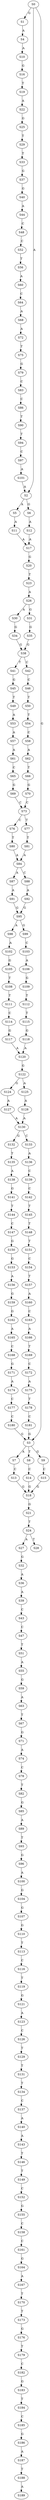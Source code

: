 strict digraph  {
	S0 -> S1 [ label = G ];
	S0 -> S2 [ label = A ];
	S0 -> S3 [ label = G ];
	S1 -> S4 [ label = A ];
	S2 -> S5 [ label = A ];
	S2 -> S6 [ label = G ];
	S3 -> S7 [ label = A ];
	S3 -> S8 [ label = T ];
	S3 -> S9 [ label = G ];
	S4 -> S10 [ label = A ];
	S5 -> S11 [ label = A ];
	S6 -> S12 [ label = A ];
	S7 -> S13 [ label = C ];
	S8 -> S14 [ label = C ];
	S9 -> S15 [ label = C ];
	S10 -> S16 [ label = G ];
	S11 -> S17 [ label = A ];
	S12 -> S17 [ label = A ];
	S13 -> S18 [ label = G ];
	S14 -> S18 [ label = G ];
	S15 -> S18 [ label = G ];
	S16 -> S19 [ label = T ];
	S17 -> S20 [ label = G ];
	S18 -> S21 [ label = G ];
	S19 -> S22 [ label = A ];
	S20 -> S23 [ label = T ];
	S21 -> S24 [ label = T ];
	S22 -> S25 [ label = G ];
	S23 -> S26 [ label = A ];
	S24 -> S27 [ label = A ];
	S24 -> S28 [ label = T ];
	S25 -> S29 [ label = T ];
	S26 -> S30 [ label = A ];
	S26 -> S31 [ label = G ];
	S27 -> S32 [ label = G ];
	S29 -> S33 [ label = T ];
	S30 -> S34 [ label = G ];
	S31 -> S35 [ label = G ];
	S32 -> S36 [ label = A ];
	S33 -> S37 [ label = G ];
	S34 -> S38 [ label = G ];
	S35 -> S38 [ label = G ];
	S36 -> S39 [ label = A ];
	S37 -> S40 [ label = G ];
	S38 -> S41 [ label = T ];
	S38 -> S42 [ label = C ];
	S39 -> S43 [ label = C ];
	S40 -> S44 [ label = A ];
	S41 -> S45 [ label = G ];
	S42 -> S46 [ label = C ];
	S43 -> S47 [ label = C ];
	S44 -> S48 [ label = C ];
	S45 -> S49 [ label = T ];
	S46 -> S50 [ label = T ];
	S47 -> S51 [ label = T ];
	S48 -> S52 [ label = C ];
	S49 -> S53 [ label = A ];
	S50 -> S54 [ label = T ];
	S51 -> S55 [ label = A ];
	S52 -> S56 [ label = T ];
	S53 -> S57 [ label = A ];
	S54 -> S58 [ label = C ];
	S55 -> S59 [ label = G ];
	S56 -> S60 [ label = A ];
	S57 -> S61 [ label = A ];
	S58 -> S62 [ label = A ];
	S59 -> S63 [ label = A ];
	S60 -> S64 [ label = C ];
	S61 -> S65 [ label = C ];
	S62 -> S66 [ label = T ];
	S63 -> S67 [ label = T ];
	S64 -> S68 [ label = A ];
	S65 -> S69 [ label = G ];
	S66 -> S70 [ label = G ];
	S67 -> S71 [ label = G ];
	S68 -> S72 [ label = A ];
	S69 -> S73 [ label = C ];
	S70 -> S73 [ label = C ];
	S71 -> S74 [ label = A ];
	S72 -> S75 [ label = T ];
	S73 -> S76 [ label = C ];
	S73 -> S77 [ label = T ];
	S74 -> S78 [ label = C ];
	S75 -> S79 [ label = G ];
	S76 -> S80 [ label = T ];
	S77 -> S81 [ label = T ];
	S78 -> S82 [ label = T ];
	S79 -> S83 [ label = C ];
	S80 -> S84 [ label = A ];
	S81 -> S84 [ label = A ];
	S82 -> S85 [ label = G ];
	S83 -> S86 [ label = C ];
	S84 -> S87 [ label = A ];
	S84 -> S88 [ label = C ];
	S85 -> S89 [ label = A ];
	S86 -> S90 [ label = T ];
	S87 -> S91 [ label = A ];
	S88 -> S92 [ label = A ];
	S89 -> S93 [ label = T ];
	S90 -> S94 [ label = T ];
	S91 -> S95 [ label = G ];
	S92 -> S95 [ label = G ];
	S93 -> S96 [ label = G ];
	S94 -> S97 [ label = C ];
	S95 -> S98 [ label = A ];
	S95 -> S99 [ label = G ];
	S96 -> S100 [ label = A ];
	S97 -> S101 [ label = A ];
	S98 -> S102 [ label = A ];
	S99 -> S103 [ label = C ];
	S100 -> S104 [ label = G ];
	S101 -> S2 [ label = A ];
	S102 -> S105 [ label = G ];
	S103 -> S106 [ label = A ];
	S104 -> S107 [ label = G ];
	S105 -> S108 [ label = T ];
	S106 -> S109 [ label = G ];
	S107 -> S110 [ label = G ];
	S108 -> S111 [ label = T ];
	S109 -> S112 [ label = T ];
	S110 -> S113 [ label = T ];
	S111 -> S114 [ label = C ];
	S112 -> S115 [ label = T ];
	S113 -> S116 [ label = C ];
	S114 -> S117 [ label = G ];
	S115 -> S118 [ label = G ];
	S116 -> S119 [ label = T ];
	S117 -> S120 [ label = A ];
	S118 -> S120 [ label = A ];
	S119 -> S121 [ label = G ];
	S120 -> S122 [ label = G ];
	S121 -> S123 [ label = A ];
	S122 -> S124 [ label = G ];
	S122 -> S125 [ label = A ];
	S123 -> S126 [ label = C ];
	S124 -> S127 [ label = A ];
	S125 -> S128 [ label = A ];
	S126 -> S129 [ label = T ];
	S127 -> S130 [ label = A ];
	S128 -> S130 [ label = A ];
	S129 -> S131 [ label = T ];
	S130 -> S132 [ label = G ];
	S130 -> S133 [ label = C ];
	S131 -> S134 [ label = T ];
	S132 -> S135 [ label = T ];
	S133 -> S136 [ label = A ];
	S134 -> S137 [ label = C ];
	S135 -> S138 [ label = A ];
	S136 -> S139 [ label = C ];
	S137 -> S140 [ label = A ];
	S138 -> S141 [ label = G ];
	S139 -> S142 [ label = C ];
	S140 -> S143 [ label = A ];
	S141 -> S144 [ label = T ];
	S142 -> S145 [ label = T ];
	S143 -> S146 [ label = T ];
	S144 -> S147 [ label = C ];
	S145 -> S148 [ label = T ];
	S146 -> S149 [ label = T ];
	S147 -> S150 [ label = G ];
	S148 -> S151 [ label = T ];
	S149 -> S152 [ label = C ];
	S150 -> S153 [ label = G ];
	S151 -> S154 [ label = C ];
	S152 -> S155 [ label = G ];
	S153 -> S156 [ label = A ];
	S154 -> S157 [ label = T ];
	S155 -> S158 [ label = C ];
	S156 -> S159 [ label = G ];
	S157 -> S160 [ label = A ];
	S158 -> S161 [ label = C ];
	S159 -> S162 [ label = G ];
	S160 -> S163 [ label = C ];
	S161 -> S164 [ label = G ];
	S162 -> S165 [ label = A ];
	S163 -> S166 [ label = A ];
	S164 -> S167 [ label = A ];
	S165 -> S168 [ label = C ];
	S166 -> S169 [ label = T ];
	S167 -> S170 [ label = T ];
	S168 -> S171 [ label = G ];
	S169 -> S172 [ label = C ];
	S170 -> S173 [ label = T ];
	S171 -> S174 [ label = A ];
	S172 -> S175 [ label = A ];
	S173 -> S176 [ label = G ];
	S174 -> S177 [ label = C ];
	S175 -> S178 [ label = T ];
	S176 -> S179 [ label = T ];
	S177 -> S180 [ label = C ];
	S178 -> S181 [ label = C ];
	S179 -> S182 [ label = C ];
	S180 -> S3 [ label = G ];
	S181 -> S3 [ label = G ];
	S182 -> S183 [ label = G ];
	S183 -> S184 [ label = T ];
	S184 -> S185 [ label = C ];
	S185 -> S186 [ label = G ];
	S186 -> S187 [ label = A ];
	S187 -> S188 [ label = T ];
	S188 -> S189 [ label = A ];
}

